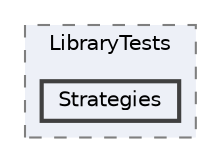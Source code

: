 digraph "C:/Repos/pii_2024_2_equipo10/test/LibraryTests/Strategies"
{
 // INTERACTIVE_SVG=YES
 // LATEX_PDF_SIZE
  bgcolor="transparent";
  edge [fontname=Helvetica,fontsize=10,labelfontname=Helvetica,labelfontsize=10];
  node [fontname=Helvetica,fontsize=10,shape=box,height=0.2,width=0.4];
  compound=true
  subgraph clusterdir_6c8e1213d96547949c4ad1dee757a549 {
    graph [ bgcolor="#edf0f7", pencolor="grey50", label="LibraryTests", fontname=Helvetica,fontsize=10 style="filled,dashed", URL="dir_6c8e1213d96547949c4ad1dee757a549.html",tooltip=""]
  dir_8267bccf0f6c4bf330a42a4feb7e48cf [label="Strategies", fillcolor="#edf0f7", color="grey25", style="filled,bold", URL="dir_8267bccf0f6c4bf330a42a4feb7e48cf.html",tooltip=""];
  }
}
